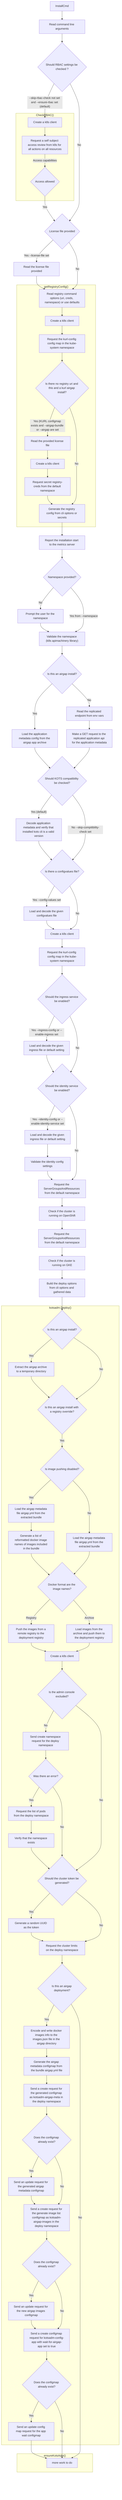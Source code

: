 flowchart TD
	InstallCmd --> cliargs[Read command line arguments]
	cliargs --> shouldCheckRBAC{Should RBAC settings be checked ?}
	shouldCheckRBAC --> |"--skip-rbac-check not set and --ensure-rbac set (default)"| checkRBACk8sclient

	subgraph "CheckRBAC()"
		checkRBACk8sclient[Create a k8s client] --> selfsubjectaccessreview[Request a self subject access review from k8s for all actions on all resources]
		selfsubjectaccessreview -- Access capabilities --> haveRBACAccess{Access allowed}
	end

	haveRBACAccess --> |Yes| haveLicenseFile{License file provided} --> |"Yes --license-file set"| readLicense[Read the license file provided]
	shouldCheckRBAC --> |No| haveLicenseFile
	haveLicenseFile --> |No| readRegistryOptions["Read registry command options (uri, creds, namespace) or use defaults"]
	readLicense --> readRegistryOptions

	subgraph "getRegistryConfig()"
		readRegistryOptions --> isKurlclient[Create a k8s client] --> getKurlconfigmap[Request the kurl-config config map in the kube-system namespace]
		getKurlconfigmap --> isRegistryBlank{Is there no registry uri and this and a kurl airgap install?}
		isRegistryBlank --> |"Yes (KURL configmap exists and --airgap-bundle or --airgap are set"| loadLicense[Read the provided license file]
		loadLicense --> registryclient[Create a k8s client] --> getKurlSecrets[Request secret registry-creds from the default namespace]
		getKurlSecrets --> generateRegistryConfig[Generate the registry config from cli options or secrets]
		isRegistryBlank --> |No| generateRegistryConfig
	end

	generateRegistryConfig --> startMetrics[Report the installation start to the metrics server]
	startMetrics --> namespaceFlag{Namespace provided?} --> |No| promptNamespace[Prompt the user for the namespace]
	namespaceFlag --> |"Yes from --namespace"| validateNamespace["Validate the namespace (k8s apimachinery library)"]
	promptNamespace --> validateNamespace

	validateNamespace --> isAirgapMetadata{Is this an airgap install?} --> |Yes| loadAirgapMetadata[Load the application metadata config from the airgap app archive]
	isAirgapMetadata --> |No| readRepEndpoint[Read the replicated endpoint from env vars] --> getMetadata[Make a GET request to the replicated application api for the application metadata]

	loadAirgapMetadata --> shouldCheckKotsVer{Should KOTS compatibility be checked?}
	getMetadata --> shouldCheckKotsVer
	shouldCheckKotsVer --> |"Yes (default)"| checkKotsVer[Decode application metadata and verify that installed kots cli is a valid version]
	shouldCheckKotsVer --> |"No --skip-compitibility-check set"| configValuesExist{Is there a configvalues file?}
	checkKotsVer --> configValuesExist

	configValuesExist --> |"Yes --config-values set"| loadConfigValues[Load and decode the given configvalues file]
	configValuesExist --> |No| createInstallClient[Create a k8s client]
	loadConfigValues --> createInstallClient
	createInstallClient --> getKurlConfigmap[Request the kurl-config config map in the kube-system namespace]

	getKurlConfigmap --> ingressConfigExists{Should the ingress service be enabled?}
	ingressConfigExists --> |"Yes --ingress-config or --enable-ingress set"| loadIngress[Load and decode the given ingress file or default setting]
	ingressConfigExists --> |No| identityConfigExists{Should the identity service be enabled?}
	loadIngress --> identityConfigExists

	identityConfigExists --> |"Yes --identity-config or --enable-identity-service set"| loadIdentityConfig[Load and decode the given ingress file or default setting]
	loadIdentityConfig --> validateIdentityConfig[Validate the identity config settings]

	validateIdentityConfig --> getOpenShift[Request the ServerGroupsAndResources from the default namespace] --> checkOpenShift[Check if the cluster is running on OpenShift]
	identityConfigExists --> |No| getOpenShift
	checkOpenShift --> getGKE[Request the ServerGroupsAndResources from the default namespace] --> checkGKE[Check if the cluster is running on GKE]
	checkGKE --> generateDeployOptions[Build the deploy options from cli options and gathered data]

	generateDeployOptions --> installIsAirgap{Is this an airgap install?}
	installIsAirgap --> |Yes| extractAirgap[Extract the airgap archive to a temporary directory]

	subgraph "kotsadm.Deploy()"
		installIsAirgap --> |No| isAirgapWithRegistryOverride{Is this an airgap install with a registry override?}
		extractAirgap --> isAirgapWithRegistryOverride

		isAirgapWithRegistryOverride --> |Yes| isImagePushDisabled{Is image pushing disabled?}
		isImagePushDisabled --> |Yes| loadAirgapMeta["Load the airgap metadata file airgap.yml from the extracted bundle"]
		loadAirgapMeta --> generateLocalImageNames["Generate a list of reformatted docker image names of images included in the bundle"]
		isImagePushDisabled --> |No| loadAirgapMeta2["Load the airgap metadata file airgap.yml from the extracted bundle"]
		loadAirgapMeta2 --> whatDockerType{Docker format are the image names?}
		generateLocalImageNames --> whatDockerType
		whatDockerType --> |Registry| pushRemoteImages[Push the images from a remote registry to the deployment registry]
		whatDockerType --> |Archive| pushLocalImages[Load images from the archive and push them to the deployment registry]

		pushLocalImages --> deployCreateClient[Create a k8s client]
		pushRemoteImages --> deployCreateClient

		deployCreateClient --> excludeAdmin{Is the admin console excluded?}
		excludeAdmin --> |No| createDeployNamespace[Send create namespace request for the deploy namespace]
		createDeployNamespace --> createDeployNamespaceError{Was there an error?}
		createDeployNamespaceError --> |Yes| getDeployPods[Request the list of pods from the deploy namespace]
		getDeployPods --> verifyDeployPods[Verify that the namespace exists]

		verifyDeployPods --> shouldGenerateToken{Should the cluster token be generated?}
		createDeployNamespaceError --> |No| shouldGenerateToken
		excludeAdmin --> |No| shouldGenerateToken

		shouldGenerateToken --> |Yes| generateToken[Generate a random UUID as the token]
		shouldGenerateToken --> |No| getNamespaceLimits[Request the cluster limits on the deploy namespace]
		generateToken --> getNamespaceLimits

		getNamespaceLimits --> isDeployAirgap{Is this an airgap deployment?}
		isDeployAirgap --> |Yes| createImagesJson[Encode and write docker images info to the images.json file in the airgap directory]
		createImagesJson --> generateAirgapMeta[Generate the airgap metadata configmap from the bundle airgap.yml file]
		generateAirgapMeta --> createAirgapMetaConfigmap[Send a create request for the generated configmap as kotsadm-airgap-meta in the deploy namespace]
		createAirgapMetaConfigmap --> airgapMetaConfigmapExists{Does the configmap already exist?}
		airgapMetaConfigmapExists --> |Yes| updateAirgapMetaConfigmap[Send an update request for the generated airgap metadata configmap]

		airgapMetaConfigmapExists --> |No| createAirgapImagesConfigmap[Send a create request for the generate image list configmap as kotsadm-airgap-images in the deploy namespace]
		updateAirgapMetaConfigmap --> createAirgapImagesConfigmap
		createAirgapImagesConfigmap --> airgapImagesConfigmapExists{Does the configmap already exist?}
		airgapImagesConfigmapExists --> |Yes| updateAirgapImagesConfigmap[Send an update request for the new airgap images configmap]

		airgapImagesConfigmapExists --> |No| createAirgapWaitConfigmap[Send a create configmap request for kotsadm-config-app with wait-for-airgap-app set to true]
		updateAirgapImagesConfigmap --> createAirgapWaitConfigmap
		createAirgapWaitConfigmap --> airgapWaitConfigmapExists{Does the configmap already exist?}
		airgapWaitConfigmapExists --> |Yes| updateAirgapWaitConfigmap[Send an update config map request for the app wait configmap]

	end

	subgraph "ensureKotsAdm()"
		airgapWaitConfigmapExists --> |No| todo[more work to do]
		isDeployAirgap --> |No| todo
		updateAirgapWaitConfigmap --> todo

	end